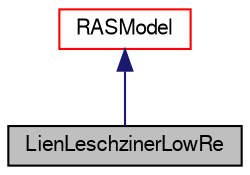 digraph "LienLeschzinerLowRe"
{
  bgcolor="transparent";
  edge [fontname="FreeSans",fontsize="10",labelfontname="FreeSans",labelfontsize="10"];
  node [fontname="FreeSans",fontsize="10",shape=record];
  Node0 [label="LienLeschzinerLowRe",height=0.2,width=0.4,color="black", fillcolor="grey75", style="filled", fontcolor="black"];
  Node1 -> Node0 [dir="back",color="midnightblue",fontsize="10",style="solid",fontname="FreeSans"];
  Node1 [label="RASModel",height=0.2,width=0.4,color="red",URL="$a31074.html",tooltip="Abstract base class for incompressible turbulence models. "];
}
